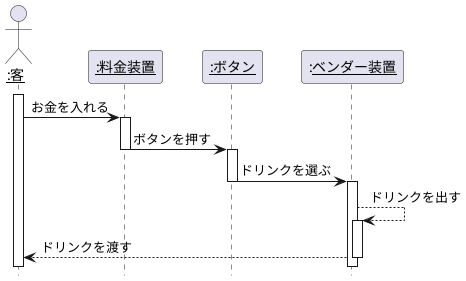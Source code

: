 @startuml 自販機
hide footbox
actor "<u>:客</u>" as customer
participant "<u>:料金装置</u>" as price
participant "<u>:ボタン</u>" as button
participant ":<u>ベンダー装置</u>" as vendor
activate customer
   customer -> price : お金を入れる
   activate price
      price -> button : ボタンを押す
      deactivate price
      activate button
         button -> vendor : ドリンクを選ぶ
         deactivate button
         activate vendor
            vendor --> vendor : ドリンクを出す
            activate vendor
                vendor --> customer : ドリンクを渡す
         deactivate vendor
      deactivate button
@enduml